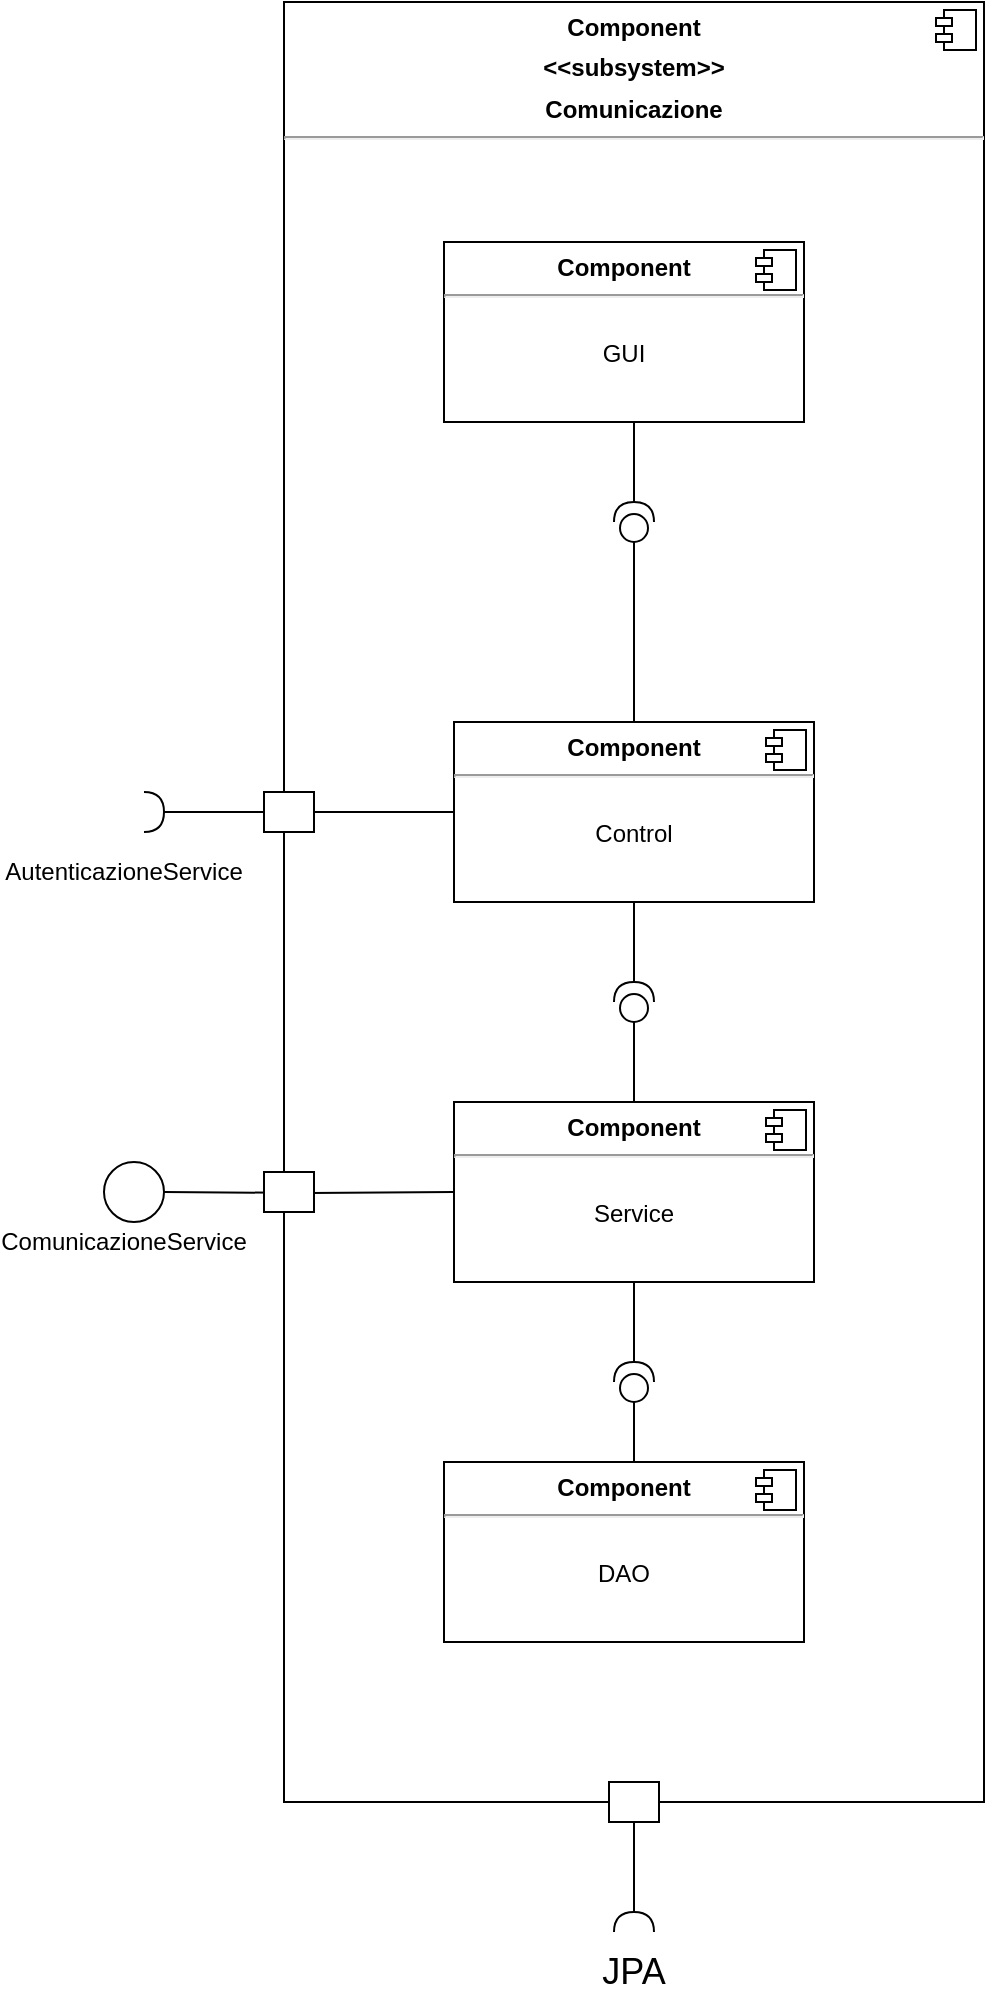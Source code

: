 <mxfile version="20.6.0"><diagram id="uUIygj6jg_MRUF2JHZzE" name="Pagina-1"><mxGraphModel dx="2160" dy="1122" grid="1" gridSize="10" guides="1" tooltips="1" connect="1" arrows="1" fold="1" page="1" pageScale="1" pageWidth="583" pageHeight="827" math="0" shadow="0"><root><mxCell id="0"/><mxCell id="1" parent="0"/><mxCell id="c4VkGLSG5SLh8r6MrThf-1" value="&lt;p style=&quot;margin: 0px ; margin-top: 6px ; text-align: center&quot;&gt;&lt;b&gt;Component&lt;/b&gt;&lt;/p&gt;&lt;p style=&quot;margin: 0px ; margin-top: 6px ; text-align: center&quot;&gt;&lt;b&gt;&amp;lt;&amp;lt;subsystem&amp;gt;&amp;gt;&lt;/b&gt;&lt;/p&gt;&lt;p style=&quot;margin: 0px ; margin-top: 6px ; text-align: center&quot;&gt;&lt;b&gt;Comunicazione&lt;/b&gt;&lt;/p&gt;&lt;hr&gt;&lt;p style=&quot;margin: 0px ; margin-left: 8px&quot;&gt;&lt;br&gt;&lt;/p&gt;" style="align=left;overflow=fill;html=1;dropTarget=0;" parent="1" vertex="1"><mxGeometry x="100" y="60" width="350" height="900" as="geometry"/></mxCell><mxCell id="c4VkGLSG5SLh8r6MrThf-2" value="" style="shape=component;jettyWidth=8;jettyHeight=4;" parent="c4VkGLSG5SLh8r6MrThf-1" vertex="1"><mxGeometry x="1" width="20" height="20" relative="1" as="geometry"><mxPoint x="-24" y="4" as="offset"/></mxGeometry></mxCell><mxCell id="c4VkGLSG5SLh8r6MrThf-3" value="&lt;p style=&quot;margin:0px;margin-top:6px;text-align:center;&quot;&gt;&lt;b&gt;Component&lt;/b&gt;&lt;/p&gt;&lt;hr&gt;&lt;p style=&quot;margin:0px;margin-left:8px;&quot;&gt;&lt;br&gt;&lt;/p&gt;&lt;p style=&quot;margin:0px;margin-left:8px;&quot;&gt;&lt;/p&gt;&lt;div style=&quot;text-align: center;&quot;&gt;Service&lt;/div&gt;&lt;p&gt;&lt;/p&gt;" style="align=left;overflow=fill;html=1;dropTarget=0;" parent="1" vertex="1"><mxGeometry x="185" y="610" width="180" height="90" as="geometry"/></mxCell><mxCell id="c4VkGLSG5SLh8r6MrThf-4" value="" style="shape=component;jettyWidth=8;jettyHeight=4;" parent="c4VkGLSG5SLh8r6MrThf-3" vertex="1"><mxGeometry x="1" width="20" height="20" relative="1" as="geometry"><mxPoint x="-24" y="4" as="offset"/></mxGeometry></mxCell><mxCell id="c4VkGLSG5SLh8r6MrThf-5" value="&lt;p style=&quot;margin:0px;margin-top:6px;text-align:center;&quot;&gt;&lt;b&gt;Component&lt;/b&gt;&lt;/p&gt;&lt;hr&gt;&lt;p style=&quot;margin:0px;margin-left:8px;&quot;&gt;&lt;/p&gt;&lt;div style=&quot;text-align: center;&quot;&gt;&lt;br&gt;&lt;/div&gt;&lt;div style=&quot;text-align: center;&quot;&gt;Control&lt;/div&gt;&lt;p&gt;&lt;/p&gt;" style="align=left;overflow=fill;html=1;dropTarget=0;" parent="1" vertex="1"><mxGeometry x="185" y="420" width="180" height="90" as="geometry"/></mxCell><mxCell id="c4VkGLSG5SLh8r6MrThf-6" value="" style="shape=component;jettyWidth=8;jettyHeight=4;" parent="c4VkGLSG5SLh8r6MrThf-5" vertex="1"><mxGeometry x="1" width="20" height="20" relative="1" as="geometry"><mxPoint x="-24" y="4" as="offset"/></mxGeometry></mxCell><mxCell id="c4VkGLSG5SLh8r6MrThf-7" value="&lt;p style=&quot;margin:0px;margin-top:6px;text-align:center;&quot;&gt;&lt;b&gt;Component&lt;/b&gt;&lt;/p&gt;&lt;hr&gt;&lt;p style=&quot;margin:0px;margin-left:8px;&quot;&gt;&lt;/p&gt;&lt;div style=&quot;text-align: center;&quot;&gt;&lt;br&gt;&lt;/div&gt;&lt;div style=&quot;text-align: center;&quot;&gt;GUI&lt;/div&gt;&lt;p&gt;&lt;/p&gt;" style="align=left;overflow=fill;html=1;dropTarget=0;" parent="1" vertex="1"><mxGeometry x="180" y="180" width="180" height="90" as="geometry"/></mxCell><mxCell id="c4VkGLSG5SLh8r6MrThf-8" value="" style="shape=component;jettyWidth=8;jettyHeight=4;" parent="c4VkGLSG5SLh8r6MrThf-7" vertex="1"><mxGeometry x="1" width="20" height="20" relative="1" as="geometry"><mxPoint x="-24" y="4" as="offset"/></mxGeometry></mxCell><mxCell id="LHJgj6DlJy0DP1BnhvOj-1" value="&lt;p style=&quot;margin:0px;margin-top:6px;text-align:center;&quot;&gt;&lt;b&gt;Component&lt;/b&gt;&lt;/p&gt;&lt;hr&gt;&lt;p style=&quot;margin:0px;margin-left:8px;&quot;&gt;&lt;br&gt;&lt;/p&gt;&lt;p style=&quot;margin:0px;margin-left:8px;&quot;&gt;&lt;/p&gt;&lt;div style=&quot;text-align: center;&quot;&gt;DAO&lt;/div&gt;&lt;p&gt;&lt;/p&gt;" style="align=left;overflow=fill;html=1;dropTarget=0;" parent="1" vertex="1"><mxGeometry x="180" y="790" width="180" height="90" as="geometry"/></mxCell><mxCell id="LHJgj6DlJy0DP1BnhvOj-2" value="" style="shape=component;jettyWidth=8;jettyHeight=4;" parent="LHJgj6DlJy0DP1BnhvOj-1" vertex="1"><mxGeometry x="1" width="20" height="20" relative="1" as="geometry"><mxPoint x="-24" y="4" as="offset"/></mxGeometry></mxCell><mxCell id="LHJgj6DlJy0DP1BnhvOj-3" value="JPA" style="text;html=1;strokeColor=none;fillColor=none;align=center;verticalAlign=middle;whiteSpace=wrap;rounded=0;fontSize=18;" parent="1" vertex="1"><mxGeometry x="245" y="1030" width="60" height="30" as="geometry"/></mxCell><mxCell id="LHJgj6DlJy0DP1BnhvOj-5" style="edgeStyle=orthogonalEdgeStyle;rounded=0;orthogonalLoop=1;jettySize=auto;html=1;exitX=1;exitY=0.5;exitDx=0;exitDy=0;exitPerimeter=0;endArrow=none;endFill=0;" parent="1" source="LHJgj6DlJy0DP1BnhvOj-4" target="c4VkGLSG5SLh8r6MrThf-3" edge="1"><mxGeometry relative="1" as="geometry"/></mxCell><mxCell id="LHJgj6DlJy0DP1BnhvOj-6" style="edgeStyle=orthogonalEdgeStyle;rounded=0;orthogonalLoop=1;jettySize=auto;html=1;exitX=0;exitY=0.5;exitDx=0;exitDy=0;exitPerimeter=0;entryX=0.5;entryY=0;entryDx=0;entryDy=0;endArrow=none;endFill=0;" parent="1" source="LHJgj6DlJy0DP1BnhvOj-4" target="LHJgj6DlJy0DP1BnhvOj-1" edge="1"><mxGeometry relative="1" as="geometry"><Array as="points"><mxPoint x="275" y="790"/></Array></mxGeometry></mxCell><mxCell id="LHJgj6DlJy0DP1BnhvOj-4" value="" style="shape=providedRequiredInterface;html=1;verticalLabelPosition=bottom;sketch=0;direction=south;rotation=-180;" parent="1" vertex="1"><mxGeometry x="265" y="740" width="20" height="20" as="geometry"/></mxCell><mxCell id="LHJgj6DlJy0DP1BnhvOj-7" style="edgeStyle=orthogonalEdgeStyle;rounded=0;orthogonalLoop=1;jettySize=auto;html=1;exitX=1;exitY=0.5;exitDx=0;exitDy=0;exitPerimeter=0;endArrow=none;endFill=0;" parent="1" source="LHJgj6DlJy0DP1BnhvOj-9" edge="1"><mxGeometry relative="1" as="geometry"><mxPoint x="275" y="510.0" as="targetPoint"/></mxGeometry></mxCell><mxCell id="LHJgj6DlJy0DP1BnhvOj-8" style="edgeStyle=orthogonalEdgeStyle;rounded=0;orthogonalLoop=1;jettySize=auto;html=1;exitX=0;exitY=0.5;exitDx=0;exitDy=0;exitPerimeter=0;entryX=0.5;entryY=0;entryDx=0;entryDy=0;endArrow=none;endFill=0;" parent="1" source="LHJgj6DlJy0DP1BnhvOj-9" target="c4VkGLSG5SLh8r6MrThf-3" edge="1"><mxGeometry relative="1" as="geometry"><mxPoint x="270" y="600" as="targetPoint"/><Array as="points"/></mxGeometry></mxCell><mxCell id="LHJgj6DlJy0DP1BnhvOj-9" value="" style="shape=providedRequiredInterface;html=1;verticalLabelPosition=bottom;sketch=0;direction=south;rotation=-180;" parent="1" vertex="1"><mxGeometry x="265" y="550" width="20" height="20" as="geometry"/></mxCell><mxCell id="LHJgj6DlJy0DP1BnhvOj-10" style="edgeStyle=orthogonalEdgeStyle;rounded=0;orthogonalLoop=1;jettySize=auto;html=1;exitX=1;exitY=0.5;exitDx=0;exitDy=0;exitPerimeter=0;endArrow=none;endFill=0;" parent="1" source="LHJgj6DlJy0DP1BnhvOj-12" edge="1"><mxGeometry relative="1" as="geometry"><mxPoint x="270" y="270.0" as="targetPoint"/><Array as="points"><mxPoint x="275" y="270"/></Array></mxGeometry></mxCell><mxCell id="LHJgj6DlJy0DP1BnhvOj-11" style="edgeStyle=orthogonalEdgeStyle;rounded=0;orthogonalLoop=1;jettySize=auto;html=1;exitX=0;exitY=0.5;exitDx=0;exitDy=0;exitPerimeter=0;endArrow=none;endFill=0;entryX=0.5;entryY=0;entryDx=0;entryDy=0;" parent="1" source="LHJgj6DlJy0DP1BnhvOj-12" target="c4VkGLSG5SLh8r6MrThf-5" edge="1"><mxGeometry relative="1" as="geometry"><mxPoint x="270" y="360" as="targetPoint"/><Array as="points"><mxPoint x="275" y="330"/></Array></mxGeometry></mxCell><mxCell id="LHJgj6DlJy0DP1BnhvOj-12" value="" style="shape=providedRequiredInterface;html=1;verticalLabelPosition=bottom;sketch=0;direction=south;rotation=-180;" parent="1" vertex="1"><mxGeometry x="265" y="310" width="20" height="20" as="geometry"/></mxCell><mxCell id="LHJgj6DlJy0DP1BnhvOj-14" style="edgeStyle=orthogonalEdgeStyle;rounded=0;orthogonalLoop=1;jettySize=auto;html=1;exitX=1;exitY=0.5;exitDx=0;exitDy=0;exitPerimeter=0;entryX=0.5;entryY=1;entryDx=0;entryDy=0;fontSize=18;endArrow=none;endFill=0;startArrow=none;" parent="1" source="LHJgj6DlJy0DP1BnhvOj-18" target="c4VkGLSG5SLh8r6MrThf-1" edge="1"><mxGeometry relative="1" as="geometry"/></mxCell><mxCell id="LHJgj6DlJy0DP1BnhvOj-13" value="" style="shape=requiredInterface;html=1;verticalLabelPosition=bottom;sketch=0;fontSize=18;rotation=-90;" parent="1" vertex="1"><mxGeometry x="270" y="1010" width="10" height="20" as="geometry"/></mxCell><mxCell id="LHJgj6DlJy0DP1BnhvOj-18" value="" style="rounded=0;whiteSpace=wrap;html=1;fontSize=18;" parent="1" vertex="1"><mxGeometry x="262.5" y="950" width="25" height="20" as="geometry"/></mxCell><mxCell id="LHJgj6DlJy0DP1BnhvOj-19" value="" style="edgeStyle=orthogonalEdgeStyle;rounded=0;orthogonalLoop=1;jettySize=auto;html=1;exitX=1;exitY=0.5;exitDx=0;exitDy=0;exitPerimeter=0;entryX=0.5;entryY=1;entryDx=0;entryDy=0;fontSize=18;endArrow=none;endFill=0;" parent="1" source="LHJgj6DlJy0DP1BnhvOj-13" target="LHJgj6DlJy0DP1BnhvOj-18" edge="1"><mxGeometry relative="1" as="geometry"><mxPoint x="275" y="1015" as="sourcePoint"/><mxPoint x="275" y="960" as="targetPoint"/></mxGeometry></mxCell><mxCell id="g5Do6fFjum01_-T87GMY-2" style="edgeStyle=orthogonalEdgeStyle;rounded=0;orthogonalLoop=1;jettySize=auto;html=1;exitX=1;exitY=0.5;exitDx=0;exitDy=0;exitPerimeter=0;entryX=0;entryY=0.5;entryDx=0;entryDy=0;endArrow=none;endFill=0;startArrow=none;" edge="1" parent="1" source="g5Do6fFjum01_-T87GMY-7" target="c4VkGLSG5SLh8r6MrThf-5"><mxGeometry relative="1" as="geometry"/></mxCell><mxCell id="g5Do6fFjum01_-T87GMY-1" value="" style="shape=requiredInterface;html=1;verticalLabelPosition=bottom;sketch=0;" vertex="1" parent="1"><mxGeometry x="30" y="455" width="10" height="20" as="geometry"/></mxCell><mxCell id="g5Do6fFjum01_-T87GMY-3" style="edgeStyle=orthogonalEdgeStyle;rounded=0;orthogonalLoop=1;jettySize=auto;html=1;entryX=0;entryY=0.5;entryDx=0;entryDy=0;endArrow=none;endFill=0;" edge="1" parent="1" target="c4VkGLSG5SLh8r6MrThf-3"><mxGeometry relative="1" as="geometry"><mxPoint x="195" y="475" as="targetPoint"/><mxPoint x="40" y="655" as="sourcePoint"/></mxGeometry></mxCell><mxCell id="g5Do6fFjum01_-T87GMY-6" value="" style="rounded=0;whiteSpace=wrap;html=1;fontSize=18;" vertex="1" parent="1"><mxGeometry x="90" y="645" width="25" height="20" as="geometry"/></mxCell><mxCell id="g5Do6fFjum01_-T87GMY-7" value="" style="rounded=0;whiteSpace=wrap;html=1;fontSize=18;" vertex="1" parent="1"><mxGeometry x="90" y="455" width="25" height="20" as="geometry"/></mxCell><mxCell id="g5Do6fFjum01_-T87GMY-8" value="" style="edgeStyle=orthogonalEdgeStyle;rounded=0;orthogonalLoop=1;jettySize=auto;html=1;exitX=1;exitY=0.5;exitDx=0;exitDy=0;exitPerimeter=0;entryX=0;entryY=0.5;entryDx=0;entryDy=0;endArrow=none;endFill=0;" edge="1" parent="1" source="g5Do6fFjum01_-T87GMY-1" target="g5Do6fFjum01_-T87GMY-7"><mxGeometry relative="1" as="geometry"><mxPoint x="40" y="465" as="sourcePoint"/><mxPoint x="185" y="465" as="targetPoint"/></mxGeometry></mxCell><mxCell id="g5Do6fFjum01_-T87GMY-9" value="AutenticazioneService" style="text;html=1;strokeColor=none;fillColor=none;align=center;verticalAlign=middle;whiteSpace=wrap;rounded=0;" vertex="1" parent="1"><mxGeometry x="-10" y="480" width="60" height="30" as="geometry"/></mxCell><mxCell id="g5Do6fFjum01_-T87GMY-10" value="ComunicazioneService" style="text;html=1;strokeColor=none;fillColor=none;align=center;verticalAlign=middle;whiteSpace=wrap;rounded=0;" vertex="1" parent="1"><mxGeometry x="-10" y="665" width="60" height="30" as="geometry"/></mxCell><mxCell id="g5Do6fFjum01_-T87GMY-11" value="" style="ellipse;whiteSpace=wrap;html=1;aspect=fixed;" vertex="1" parent="1"><mxGeometry x="10" y="640" width="30" height="30" as="geometry"/></mxCell></root></mxGraphModel></diagram></mxfile>